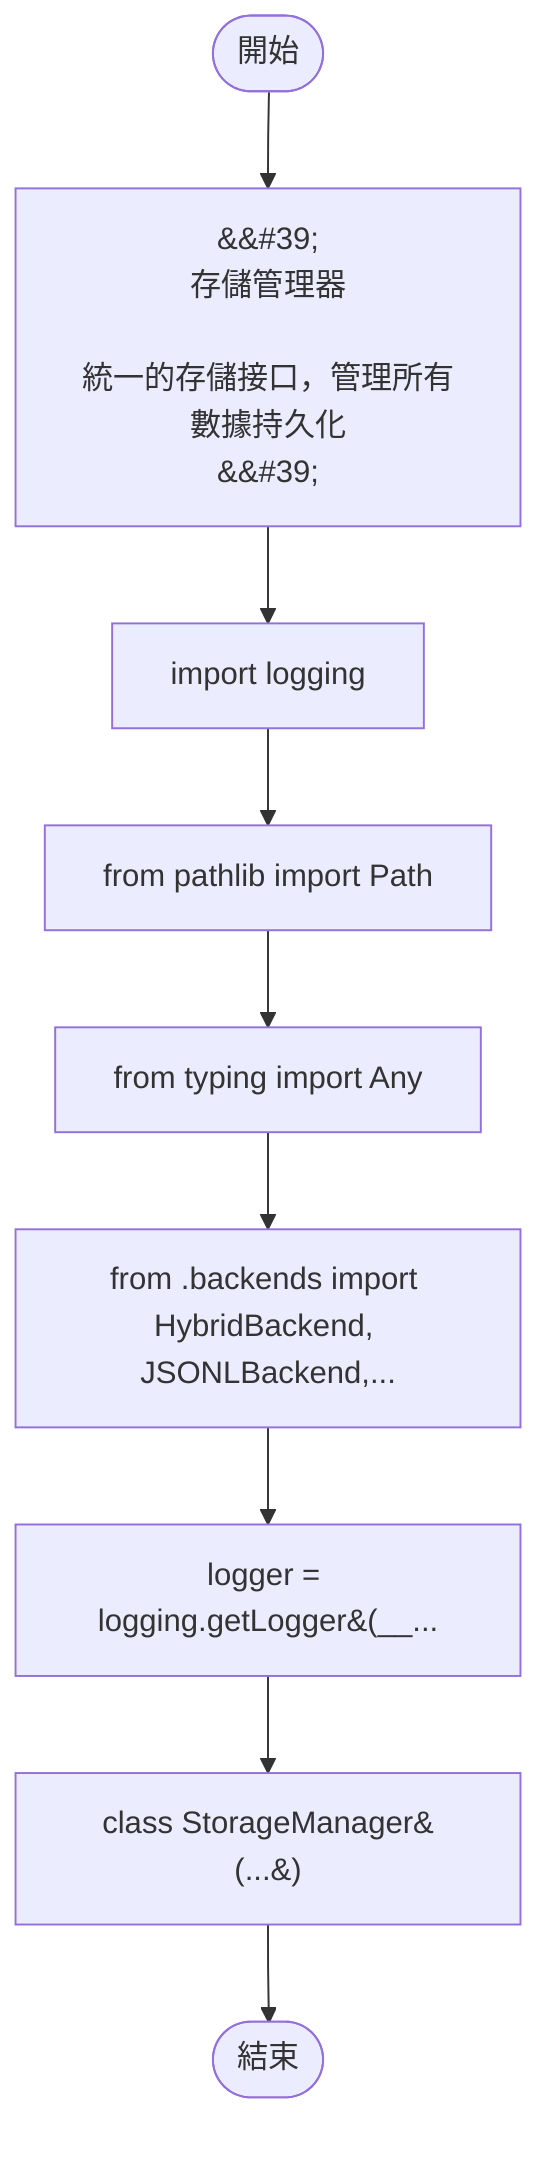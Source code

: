 flowchart TB
    n1([開始])
    n2([結束])
    n3[&amp;&#35;39;\n存儲管理器\n\n統一的存儲接口，管理所有數據持久化\n&amp;&#35;39;]
    n4[import logging]
    n5[from pathlib import Path]
    n6[from typing import Any]
    n7[from .backends import HybridBackend, JSONLBackend,...]
    n8[logger = logging.getLogger&#40;__...]
    n9[class StorageManager&#40;...&#41;]
    n1 --> n3
    n3 --> n4
    n4 --> n5
    n5 --> n6
    n6 --> n7
    n7 --> n8
    n8 --> n9
    n9 --> n2